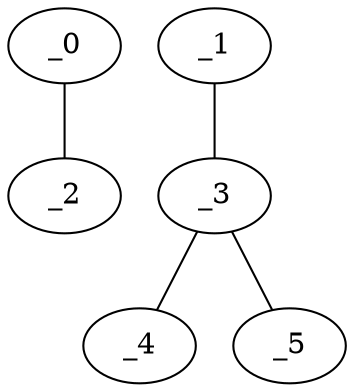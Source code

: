 graph KP1_0101 {
	_0	 [x="0.755909",
		y="2.80078"];
	_2	 [x="0.630353",
		y="0.634987"];
	_0 -- _2;
	_1	 [x="1.8268",
		y="2.88093"];
	_3	 [x="0.59",
		y="1.75"];
	_1 -- _3;
	_4	 [x="1.76835",
		y="0.594578"];
	_3 -- _4;
	_5	 [x="0.628881",
		y="2.32577"];
	_3 -- _5;
}
